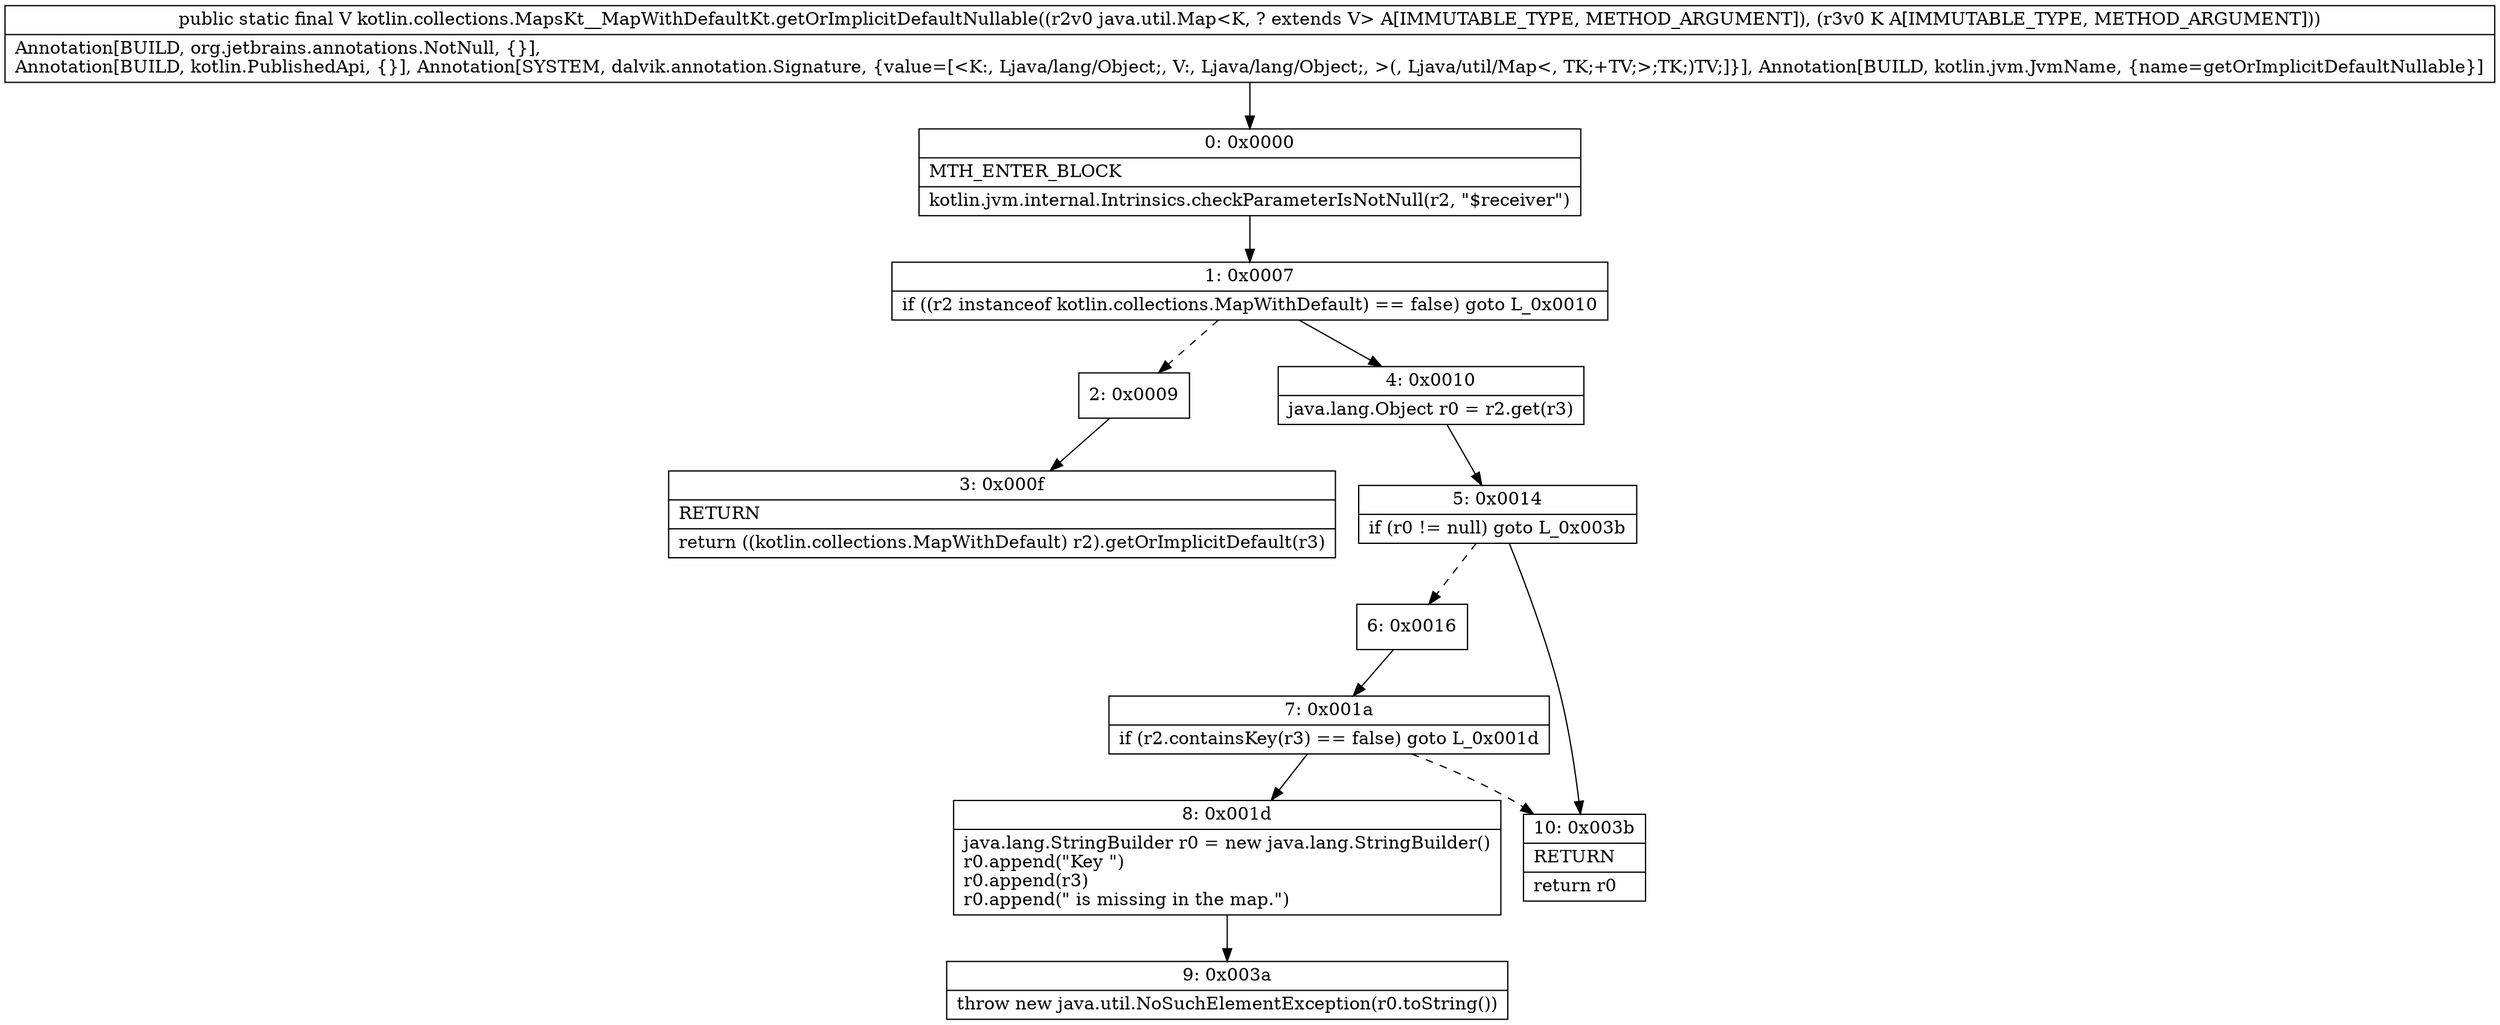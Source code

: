 digraph "CFG forkotlin.collections.MapsKt__MapWithDefaultKt.getOrImplicitDefaultNullable(Ljava\/util\/Map;Ljava\/lang\/Object;)Ljava\/lang\/Object;" {
Node_0 [shape=record,label="{0\:\ 0x0000|MTH_ENTER_BLOCK\l|kotlin.jvm.internal.Intrinsics.checkParameterIsNotNull(r2, \"$receiver\")\l}"];
Node_1 [shape=record,label="{1\:\ 0x0007|if ((r2 instanceof kotlin.collections.MapWithDefault) == false) goto L_0x0010\l}"];
Node_2 [shape=record,label="{2\:\ 0x0009}"];
Node_3 [shape=record,label="{3\:\ 0x000f|RETURN\l|return ((kotlin.collections.MapWithDefault) r2).getOrImplicitDefault(r3)\l}"];
Node_4 [shape=record,label="{4\:\ 0x0010|java.lang.Object r0 = r2.get(r3)\l}"];
Node_5 [shape=record,label="{5\:\ 0x0014|if (r0 != null) goto L_0x003b\l}"];
Node_6 [shape=record,label="{6\:\ 0x0016}"];
Node_7 [shape=record,label="{7\:\ 0x001a|if (r2.containsKey(r3) == false) goto L_0x001d\l}"];
Node_8 [shape=record,label="{8\:\ 0x001d|java.lang.StringBuilder r0 = new java.lang.StringBuilder()\lr0.append(\"Key \")\lr0.append(r3)\lr0.append(\" is missing in the map.\")\l}"];
Node_9 [shape=record,label="{9\:\ 0x003a|throw new java.util.NoSuchElementException(r0.toString())\l}"];
Node_10 [shape=record,label="{10\:\ 0x003b|RETURN\l|return r0\l}"];
MethodNode[shape=record,label="{public static final V kotlin.collections.MapsKt__MapWithDefaultKt.getOrImplicitDefaultNullable((r2v0 java.util.Map\<K, ? extends V\> A[IMMUTABLE_TYPE, METHOD_ARGUMENT]), (r3v0 K A[IMMUTABLE_TYPE, METHOD_ARGUMENT]))  | Annotation[BUILD, org.jetbrains.annotations.NotNull, \{\}], \lAnnotation[BUILD, kotlin.PublishedApi, \{\}], Annotation[SYSTEM, dalvik.annotation.Signature, \{value=[\<K:, Ljava\/lang\/Object;, V:, Ljava\/lang\/Object;, \>(, Ljava\/util\/Map\<, TK;+TV;\>;TK;)TV;]\}], Annotation[BUILD, kotlin.jvm.JvmName, \{name=getOrImplicitDefaultNullable\}]\l}"];
MethodNode -> Node_0;
Node_0 -> Node_1;
Node_1 -> Node_2[style=dashed];
Node_1 -> Node_4;
Node_2 -> Node_3;
Node_4 -> Node_5;
Node_5 -> Node_6[style=dashed];
Node_5 -> Node_10;
Node_6 -> Node_7;
Node_7 -> Node_8;
Node_7 -> Node_10[style=dashed];
Node_8 -> Node_9;
}

